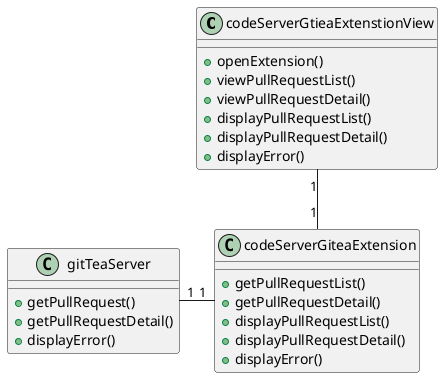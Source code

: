 @startuml

class codeServerGtieaExtenstionView {
    + openExtension()
    + viewPullRequestList()
    + viewPullRequestDetail()
    + displayPullRequestList()
    + displayPullRequestDetail()
    + displayError()
}

class codeServerGiteaExtension {
    + getPullRequestList()
    + getPullRequestDetail()
    + displayPullRequestList()
    + displayPullRequestDetail()
    + displayError()
}

class gitTeaServer {
    + getPullRequest()
    + getPullRequestDetail()
    + displayError()
}
 
codeServerGtieaExtenstionView "1" -down- "1" codeServerGiteaExtension 
codeServerGiteaExtension  "1" -left- "1" gitTeaServer 

@enduml
